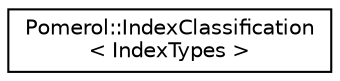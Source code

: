 digraph "Graphical Class Hierarchy"
{
  edge [fontname="Helvetica",fontsize="10",labelfontname="Helvetica",labelfontsize="10"];
  node [fontname="Helvetica",fontsize="10",shape=record];
  rankdir="LR";
  Node0 [label="Pomerol::IndexClassification\l\< IndexTypes \>",height=0.2,width=0.4,color="black", fillcolor="white", style="filled",URL="$class_pomerol_1_1_index_classification.html",tooltip="Contiguous list of operator index tuples. "];
}
